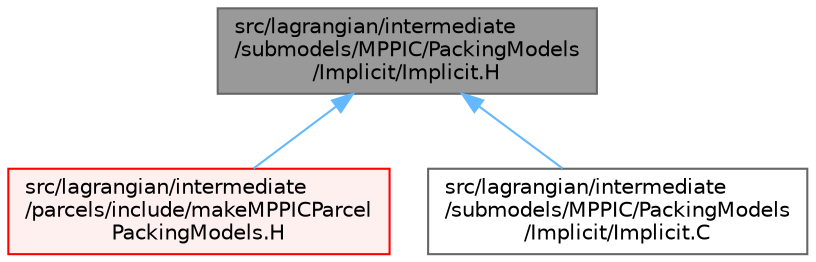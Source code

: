 digraph "src/lagrangian/intermediate/submodels/MPPIC/PackingModels/Implicit/Implicit.H"
{
 // LATEX_PDF_SIZE
  bgcolor="transparent";
  edge [fontname=Helvetica,fontsize=10,labelfontname=Helvetica,labelfontsize=10];
  node [fontname=Helvetica,fontsize=10,shape=box,height=0.2,width=0.4];
  Node1 [id="Node000001",label="src/lagrangian/intermediate\l/submodels/MPPIC/PackingModels\l/Implicit/Implicit.H",height=0.2,width=0.4,color="gray40", fillcolor="grey60", style="filled", fontcolor="black",tooltip=" "];
  Node1 -> Node2 [id="edge1_Node000001_Node000002",dir="back",color="steelblue1",style="solid",tooltip=" "];
  Node2 [id="Node000002",label="src/lagrangian/intermediate\l/parcels/include/makeMPPICParcel\lPackingModels.H",height=0.2,width=0.4,color="red", fillcolor="#FFF0F0", style="filled",URL="$makeMPPICParcelPackingModels_8H.html",tooltip=" "];
  Node1 -> Node11 [id="edge2_Node000001_Node000011",dir="back",color="steelblue1",style="solid",tooltip=" "];
  Node11 [id="Node000011",label="src/lagrangian/intermediate\l/submodels/MPPIC/PackingModels\l/Implicit/Implicit.C",height=0.2,width=0.4,color="grey40", fillcolor="white", style="filled",URL="$Implicit_8C.html",tooltip=" "];
}
